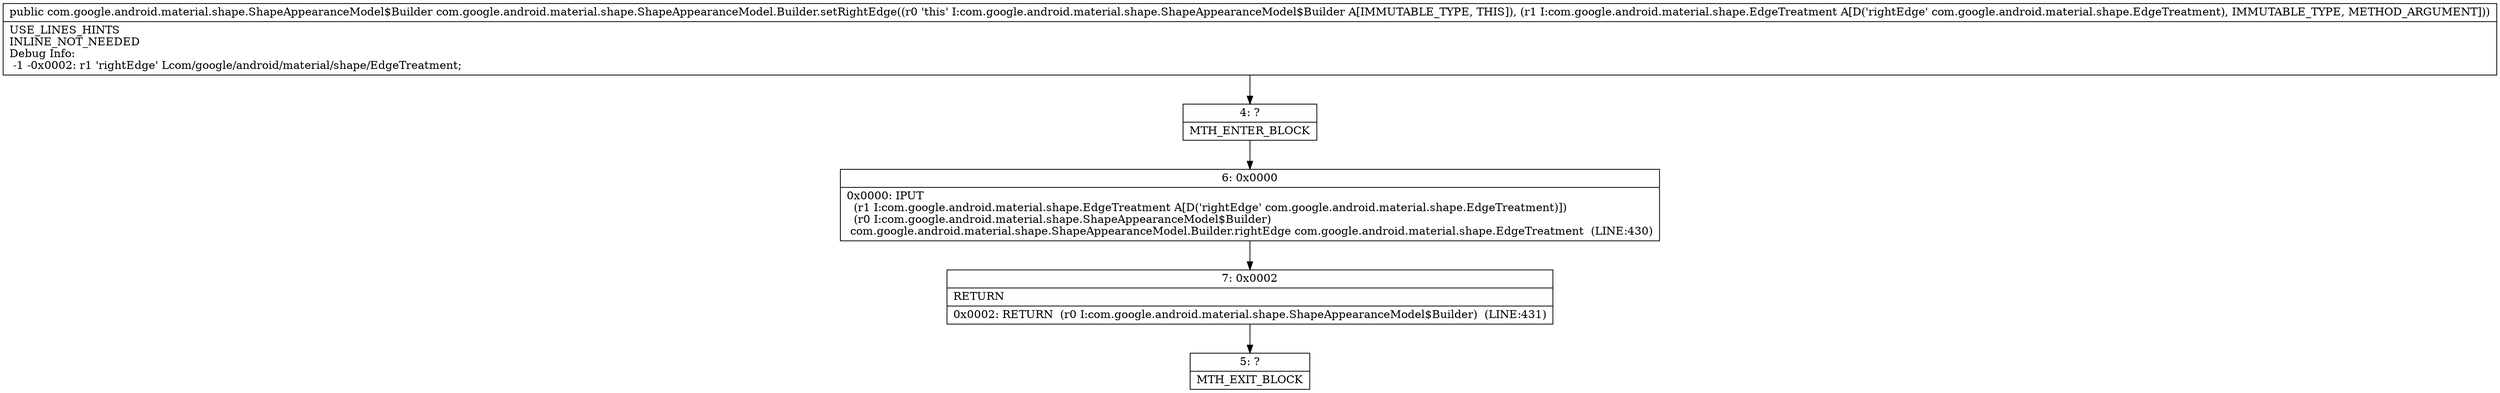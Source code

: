 digraph "CFG forcom.google.android.material.shape.ShapeAppearanceModel.Builder.setRightEdge(Lcom\/google\/android\/material\/shape\/EdgeTreatment;)Lcom\/google\/android\/material\/shape\/ShapeAppearanceModel$Builder;" {
Node_4 [shape=record,label="{4\:\ ?|MTH_ENTER_BLOCK\l}"];
Node_6 [shape=record,label="{6\:\ 0x0000|0x0000: IPUT  \l  (r1 I:com.google.android.material.shape.EdgeTreatment A[D('rightEdge' com.google.android.material.shape.EdgeTreatment)])\l  (r0 I:com.google.android.material.shape.ShapeAppearanceModel$Builder)\l com.google.android.material.shape.ShapeAppearanceModel.Builder.rightEdge com.google.android.material.shape.EdgeTreatment  (LINE:430)\l}"];
Node_7 [shape=record,label="{7\:\ 0x0002|RETURN\l|0x0002: RETURN  (r0 I:com.google.android.material.shape.ShapeAppearanceModel$Builder)  (LINE:431)\l}"];
Node_5 [shape=record,label="{5\:\ ?|MTH_EXIT_BLOCK\l}"];
MethodNode[shape=record,label="{public com.google.android.material.shape.ShapeAppearanceModel$Builder com.google.android.material.shape.ShapeAppearanceModel.Builder.setRightEdge((r0 'this' I:com.google.android.material.shape.ShapeAppearanceModel$Builder A[IMMUTABLE_TYPE, THIS]), (r1 I:com.google.android.material.shape.EdgeTreatment A[D('rightEdge' com.google.android.material.shape.EdgeTreatment), IMMUTABLE_TYPE, METHOD_ARGUMENT]))  | USE_LINES_HINTS\lINLINE_NOT_NEEDED\lDebug Info:\l  \-1 \-0x0002: r1 'rightEdge' Lcom\/google\/android\/material\/shape\/EdgeTreatment;\l}"];
MethodNode -> Node_4;Node_4 -> Node_6;
Node_6 -> Node_7;
Node_7 -> Node_5;
}

